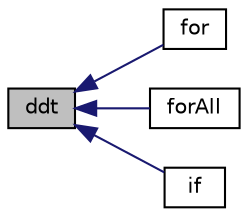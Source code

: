 digraph "ddt"
{
  bgcolor="transparent";
  edge [fontname="Helvetica",fontsize="10",labelfontname="Helvetica",labelfontsize="10"];
  node [fontname="Helvetica",fontsize="10",shape=record];
  rankdir="LR";
  Node1 [label="ddt",height=0.2,width=0.4,color="black", fillcolor="grey75", style="filled" fontcolor="black"];
  Node1 -> Node2 [dir="back",color="midnightblue",fontsize="10",style="solid",fontname="Helvetica"];
  Node2 [label="for",height=0.2,width=0.4,color="black",URL="$interFoam_2interMixingFoam_2alphaEqn_8H.html#ae9610aff8f04c828f9db802f66a18f67"];
  Node1 -> Node3 [dir="back",color="midnightblue",fontsize="10",style="solid",fontname="Helvetica"];
  Node3 [label="forAll",height=0.2,width=0.4,color="black",URL="$combustion_2reactingFoam_2YEqn_8H.html#a10c29c5a8ec21260e2867f83e0bbd2b6"];
  Node1 -> Node4 [dir="back",color="midnightblue",fontsize="10",style="solid",fontname="Helvetica"];
  Node4 [label="if",height=0.2,width=0.4,color="black",URL="$multiphase_2twoPhaseEulerFoam_2pU_2pEqn_8H.html#a8b001df98f4ca694c2202fb716464002"];
}
